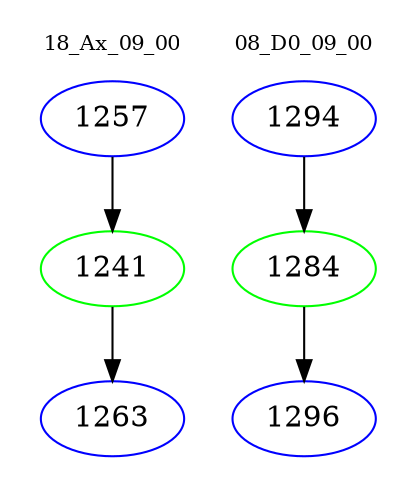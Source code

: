 digraph{
subgraph cluster_0 {
color = white
label = "18_Ax_09_00";
fontsize=10;
T0_1257 [label="1257", color="blue"]
T0_1257 -> T0_1241 [color="black"]
T0_1241 [label="1241", color="green"]
T0_1241 -> T0_1263 [color="black"]
T0_1263 [label="1263", color="blue"]
}
subgraph cluster_1 {
color = white
label = "08_D0_09_00";
fontsize=10;
T1_1294 [label="1294", color="blue"]
T1_1294 -> T1_1284 [color="black"]
T1_1284 [label="1284", color="green"]
T1_1284 -> T1_1296 [color="black"]
T1_1296 [label="1296", color="blue"]
}
}
